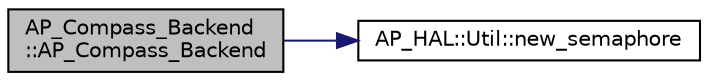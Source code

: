 digraph "AP_Compass_Backend::AP_Compass_Backend"
{
 // INTERACTIVE_SVG=YES
  edge [fontname="Helvetica",fontsize="10",labelfontname="Helvetica",labelfontsize="10"];
  node [fontname="Helvetica",fontsize="10",shape=record];
  rankdir="LR";
  Node1 [label="AP_Compass_Backend\l::AP_Compass_Backend",height=0.2,width=0.4,color="black", fillcolor="grey75", style="filled", fontcolor="black"];
  Node1 -> Node2 [color="midnightblue",fontsize="10",style="solid",fontname="Helvetica"];
  Node2 [label="AP_HAL::Util::new_semaphore",height=0.2,width=0.4,color="black", fillcolor="white", style="filled",URL="$classAP__HAL_1_1Util.html#a88fe04780cd5c596b3c319ca4df810bc"];
}
